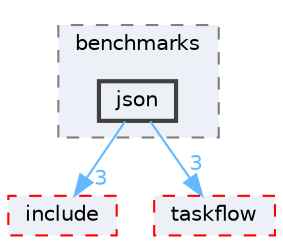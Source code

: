 digraph "external/reflect-cpp/benchmarks/json"
{
 // LATEX_PDF_SIZE
  bgcolor="transparent";
  edge [fontname=Helvetica,fontsize=10,labelfontname=Helvetica,labelfontsize=10];
  node [fontname=Helvetica,fontsize=10,shape=box,height=0.2,width=0.4];
  compound=true
  subgraph clusterdir_17b3c94f839c7491730765e846979a5b {
    graph [ bgcolor="#edf0f7", pencolor="grey50", label="benchmarks", fontname=Helvetica,fontsize=10 style="filled,dashed", URL="dir_17b3c94f839c7491730765e846979a5b.html",tooltip=""]
  dir_e829e2f0eb6c7c55ddc5ba42735ab6ed [label="json", fillcolor="#edf0f7", color="grey25", style="filled,bold", URL="dir_e829e2f0eb6c7c55ddc5ba42735ab6ed.html",tooltip=""];
  }
  dir_52db5b9842da2a9d3126408803d2a092 [label="include", fillcolor="#edf0f7", color="red", style="filled,dashed", URL="dir_52db5b9842da2a9d3126408803d2a092.html",tooltip=""];
  dir_a586d2919c2294cf68ed57ec5a464d2f [label="taskflow", fillcolor="#edf0f7", color="red", style="filled,dashed", URL="dir_a586d2919c2294cf68ed57ec5a464d2f.html",tooltip="root taskflow include dir"];
  dir_e829e2f0eb6c7c55ddc5ba42735ab6ed->dir_52db5b9842da2a9d3126408803d2a092 [headlabel="3", labeldistance=1.5 headhref="dir_000432_000385.html" href="dir_000432_000385.html" color="steelblue1" fontcolor="steelblue1"];
  dir_e829e2f0eb6c7c55ddc5ba42735ab6ed->dir_a586d2919c2294cf68ed57ec5a464d2f [headlabel="3", labeldistance=1.5 headhref="dir_000432_000819.html" href="dir_000432_000819.html" color="steelblue1" fontcolor="steelblue1"];
}
